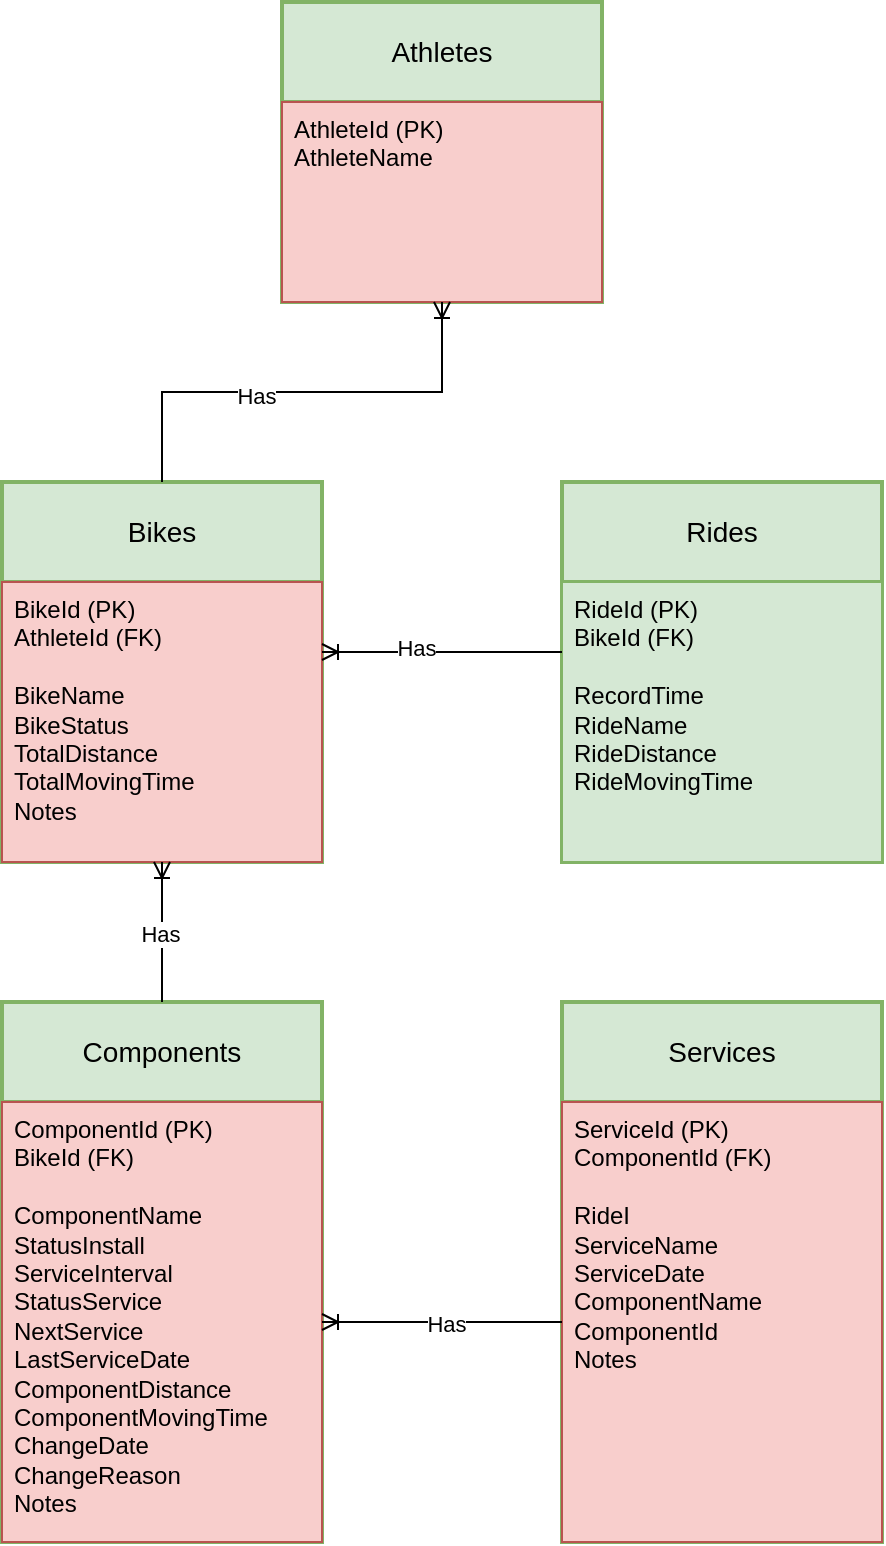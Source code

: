 <mxfile version="24.3.0" type="github">
  <diagram name="Page-1" id="gaYTSJDpXmIPhpLEIALV">
    <mxGraphModel dx="2074" dy="1140" grid="1" gridSize="10" guides="1" tooltips="1" connect="1" arrows="1" fold="1" page="1" pageScale="1" pageWidth="827" pageHeight="1169" math="0" shadow="0">
      <root>
        <mxCell id="0" />
        <mxCell id="1" parent="0" />
        <mxCell id="OpilXaS1zRmoDV6CBxLi-1" value="A&lt;span style=&quot;background-color: initial;&quot;&gt;thletes&lt;/span&gt;" style="swimlane;childLayout=stackLayout;horizontal=1;startSize=50;horizontalStack=0;rounded=1;fontSize=14;fontStyle=0;strokeWidth=2;resizeParent=0;resizeLast=1;shadow=0;dashed=0;align=center;arcSize=0;whiteSpace=wrap;html=1;fillColor=#d5e8d4;strokeColor=#82b366;" parent="1" vertex="1">
          <mxGeometry x="330" y="110" width="160" height="150" as="geometry" />
        </mxCell>
        <mxCell id="OpilXaS1zRmoDV6CBxLi-2" value="&lt;div&gt;AthleteId (PK)&lt;br&gt;&lt;/div&gt;AthleteName" style="align=left;strokeColor=#b85450;fillColor=#f8cecc;spacingLeft=4;fontSize=12;verticalAlign=top;resizable=0;rotatable=0;part=1;html=1;" parent="OpilXaS1zRmoDV6CBxLi-1" vertex="1">
          <mxGeometry y="50" width="160" height="100" as="geometry" />
        </mxCell>
        <mxCell id="OpilXaS1zRmoDV6CBxLi-4" value="Rides" style="swimlane;childLayout=stackLayout;horizontal=1;startSize=50;horizontalStack=0;rounded=1;fontSize=14;fontStyle=0;strokeWidth=2;resizeParent=0;resizeLast=1;shadow=0;dashed=0;align=center;arcSize=0;whiteSpace=wrap;html=1;fillColor=#d5e8d4;strokeColor=#82b366;" parent="1" vertex="1">
          <mxGeometry x="470" y="350" width="160" height="190" as="geometry" />
        </mxCell>
        <mxCell id="OpilXaS1zRmoDV6CBxLi-5" value="RideId (PK)&lt;div&gt;BikeId (FK)&lt;br&gt;&lt;/div&gt;&lt;div&gt;&lt;br&gt;&lt;/div&gt;&lt;div&gt;&lt;span style=&quot;background-color: initial;&quot;&gt;RecordTime&lt;/span&gt;&lt;br&gt;&lt;/div&gt;&lt;div&gt;RideName&lt;/div&gt;&lt;div&gt;&lt;span style=&quot;background-color: initial;&quot;&gt;RideDistance&lt;/span&gt;&lt;br&gt;&lt;/div&gt;&lt;div&gt;RideMovingTime&lt;br&gt;&lt;br&gt;&lt;/div&gt;" style="align=left;strokeColor=#82b366;fillColor=#d5e8d4;spacingLeft=4;fontSize=12;verticalAlign=top;resizable=0;rotatable=0;part=1;html=1;" parent="OpilXaS1zRmoDV6CBxLi-4" vertex="1">
          <mxGeometry y="50" width="160" height="140" as="geometry" />
        </mxCell>
        <mxCell id="OpilXaS1zRmoDV6CBxLi-21" value="Bikes" style="swimlane;childLayout=stackLayout;horizontal=1;startSize=50;horizontalStack=0;rounded=1;fontSize=14;fontStyle=0;strokeWidth=2;resizeParent=0;resizeLast=1;shadow=0;dashed=0;align=center;arcSize=0;whiteSpace=wrap;html=1;fillColor=#d5e8d4;strokeColor=#82b366;" parent="1" vertex="1">
          <mxGeometry x="190" y="350" width="160" height="190" as="geometry" />
        </mxCell>
        <mxCell id="OpilXaS1zRmoDV6CBxLi-22" value="BikeId (PK)&lt;div&gt;AthleteId (FK)&lt;/div&gt;&lt;div&gt;&lt;br&gt;&lt;/div&gt;&lt;div&gt;BikeName&lt;/div&gt;&lt;div&gt;BikeStatus&lt;br&gt;&lt;div&gt;TotalDistance&lt;/div&gt;&lt;div&gt;TotalMovingTime&lt;/div&gt;&lt;div&gt;Notes&lt;/div&gt;&lt;/div&gt;" style="align=left;strokeColor=#b85450;fillColor=#f8cecc;spacingLeft=4;fontSize=12;verticalAlign=top;resizable=0;rotatable=0;part=1;html=1;" parent="OpilXaS1zRmoDV6CBxLi-21" vertex="1">
          <mxGeometry y="50" width="160" height="140" as="geometry" />
        </mxCell>
        <mxCell id="OpilXaS1zRmoDV6CBxLi-23" value="Components" style="swimlane;childLayout=stackLayout;horizontal=1;startSize=50;horizontalStack=0;rounded=1;fontSize=14;fontStyle=0;strokeWidth=2;resizeParent=0;resizeLast=1;shadow=0;dashed=0;align=center;arcSize=0;whiteSpace=wrap;html=1;fillColor=#d5e8d4;strokeColor=#82b366;" parent="1" vertex="1">
          <mxGeometry x="190" y="610" width="160" height="270" as="geometry" />
        </mxCell>
        <mxCell id="OpilXaS1zRmoDV6CBxLi-24" value="&lt;div&gt;ComponentId (PK)&lt;/div&gt;&lt;div&gt;BikeId (FK)&lt;/div&gt;&lt;div&gt;&lt;br&gt;&lt;/div&gt;ComponentName&lt;div&gt;StatusInstall&lt;/div&gt;&lt;div&gt;ServiceInterval&lt;/div&gt;&lt;div&gt;StatusService&lt;/div&gt;&lt;div&gt;NextService&lt;/div&gt;&lt;div&gt;LastServiceDate&lt;/div&gt;&lt;div&gt;&lt;span style=&quot;background-color: initial;&quot;&gt;ComponentDistance&lt;/span&gt;&lt;/div&gt;&lt;div&gt;&lt;span style=&quot;background-color: initial;&quot;&gt;ComponentMovingTime&lt;/span&gt;&lt;/div&gt;&lt;div&gt;Change&lt;span style=&quot;background-color: initial;&quot;&gt;Date&lt;/span&gt;&lt;/div&gt;&lt;div&gt;ChangeReason&lt;/div&gt;&lt;div&gt;Notes&lt;/div&gt;" style="align=left;strokeColor=#b85450;fillColor=#f8cecc;spacingLeft=4;fontSize=12;verticalAlign=top;resizable=0;rotatable=0;part=1;html=1;" parent="OpilXaS1zRmoDV6CBxLi-23" vertex="1">
          <mxGeometry y="50" width="160" height="220" as="geometry" />
        </mxCell>
        <mxCell id="OpilXaS1zRmoDV6CBxLi-34" value="Services" style="swimlane;childLayout=stackLayout;horizontal=1;startSize=50;horizontalStack=0;rounded=1;fontSize=14;fontStyle=0;strokeWidth=2;resizeParent=0;resizeLast=1;shadow=0;dashed=0;align=center;arcSize=0;whiteSpace=wrap;html=1;fillColor=#d5e8d4;strokeColor=#82b366;" parent="1" vertex="1">
          <mxGeometry x="470" y="610" width="160" height="270" as="geometry" />
        </mxCell>
        <mxCell id="OpilXaS1zRmoDV6CBxLi-35" value="&lt;div&gt;ServiceId (PK)&lt;/div&gt;&lt;div&gt;ComponentId (FK)&lt;/div&gt;&lt;div&gt;&lt;br&gt;&lt;/div&gt;&lt;div&gt;RideI&lt;/div&gt;&lt;div&gt;ServiceName&lt;/div&gt;ServiceDate&lt;div&gt;ComponentName&lt;/div&gt;&lt;div&gt;ComponentId&lt;/div&gt;&lt;div&gt;Notes&lt;/div&gt;" style="align=left;strokeColor=#b85450;fillColor=#f8cecc;spacingLeft=4;fontSize=12;verticalAlign=top;resizable=0;rotatable=0;part=1;html=1;" parent="OpilXaS1zRmoDV6CBxLi-34" vertex="1">
          <mxGeometry y="50" width="160" height="220" as="geometry" />
        </mxCell>
        <mxCell id="OpilXaS1zRmoDV6CBxLi-37" value="" style="fontSize=12;html=1;endArrow=ERoneToMany;rounded=0;entryX=1;entryY=0.25;entryDx=0;entryDy=0;exitX=0;exitY=0.25;exitDx=0;exitDy=0;" parent="1" source="OpilXaS1zRmoDV6CBxLi-5" target="OpilXaS1zRmoDV6CBxLi-22" edge="1">
          <mxGeometry width="100" height="100" relative="1" as="geometry">
            <mxPoint x="620" y="81" as="sourcePoint" />
            <mxPoint x="500" y="70" as="targetPoint" />
          </mxGeometry>
        </mxCell>
        <mxCell id="OpilXaS1zRmoDV6CBxLi-40" value="Has" style="edgeLabel;html=1;align=center;verticalAlign=middle;resizable=0;points=[];" parent="OpilXaS1zRmoDV6CBxLi-37" vertex="1" connectable="0">
          <mxGeometry x="0.224" y="-2" relative="1" as="geometry">
            <mxPoint as="offset" />
          </mxGeometry>
        </mxCell>
        <mxCell id="OpilXaS1zRmoDV6CBxLi-38" value="" style="fontSize=12;html=1;endArrow=ERoneToMany;rounded=0;entryX=0.5;entryY=1;entryDx=0;entryDy=0;edgeStyle=orthogonalEdgeStyle;" parent="1" source="OpilXaS1zRmoDV6CBxLi-21" target="OpilXaS1zRmoDV6CBxLi-2" edge="1">
          <mxGeometry width="100" height="100" relative="1" as="geometry">
            <mxPoint x="320" y="85" as="sourcePoint" />
            <mxPoint x="190" y="80" as="targetPoint" />
          </mxGeometry>
        </mxCell>
        <mxCell id="OpilXaS1zRmoDV6CBxLi-39" value="Has" style="edgeLabel;html=1;align=center;verticalAlign=middle;resizable=0;points=[];" parent="OpilXaS1zRmoDV6CBxLi-38" vertex="1" connectable="0">
          <mxGeometry x="-0.199" y="-2" relative="1" as="geometry">
            <mxPoint as="offset" />
          </mxGeometry>
        </mxCell>
        <mxCell id="OpilXaS1zRmoDV6CBxLi-41" value="" style="fontSize=12;html=1;endArrow=ERoneToMany;rounded=0;entryX=0.5;entryY=1;entryDx=0;entryDy=0;exitX=0.5;exitY=0;exitDx=0;exitDy=0;" parent="1" source="OpilXaS1zRmoDV6CBxLi-23" target="OpilXaS1zRmoDV6CBxLi-22" edge="1">
          <mxGeometry width="100" height="100" relative="1" as="geometry">
            <mxPoint x="340" y="400" as="sourcePoint" />
            <mxPoint x="440" y="300" as="targetPoint" />
          </mxGeometry>
        </mxCell>
        <mxCell id="OpilXaS1zRmoDV6CBxLi-42" value="Has" style="edgeLabel;html=1;align=center;verticalAlign=middle;resizable=0;points=[];" parent="OpilXaS1zRmoDV6CBxLi-41" vertex="1" connectable="0">
          <mxGeometry x="-0.025" y="1" relative="1" as="geometry">
            <mxPoint as="offset" />
          </mxGeometry>
        </mxCell>
        <mxCell id="OpilXaS1zRmoDV6CBxLi-44" value="" style="fontSize=12;html=1;endArrow=ERoneToMany;rounded=0;exitX=0;exitY=0.5;exitDx=0;exitDy=0;entryX=1;entryY=0.5;entryDx=0;entryDy=0;" parent="1" source="OpilXaS1zRmoDV6CBxLi-35" target="OpilXaS1zRmoDV6CBxLi-24" edge="1">
          <mxGeometry width="100" height="100" relative="1" as="geometry">
            <mxPoint x="510" y="530" as="sourcePoint" />
            <mxPoint x="410" y="480" as="targetPoint" />
          </mxGeometry>
        </mxCell>
        <mxCell id="OpilXaS1zRmoDV6CBxLi-45" value="Has" style="edgeLabel;html=1;align=center;verticalAlign=middle;resizable=0;points=[];" parent="OpilXaS1zRmoDV6CBxLi-44" vertex="1" connectable="0">
          <mxGeometry x="-0.025" y="1" relative="1" as="geometry">
            <mxPoint as="offset" />
          </mxGeometry>
        </mxCell>
      </root>
    </mxGraphModel>
  </diagram>
</mxfile>
